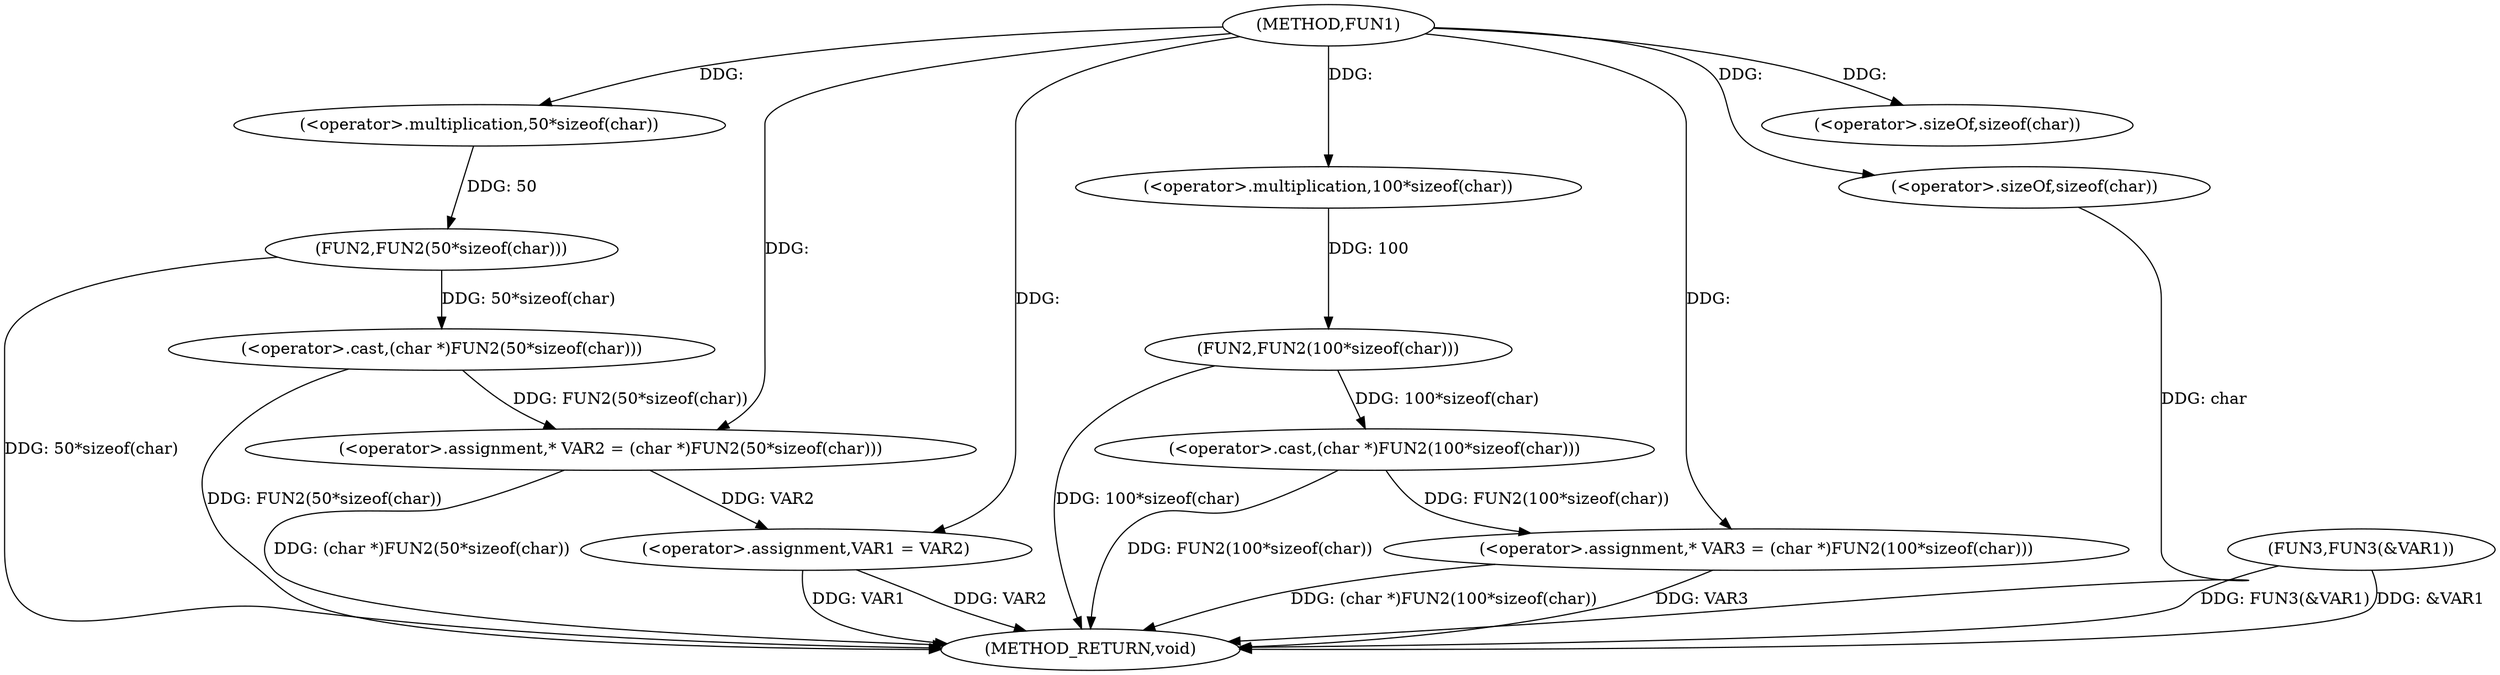 digraph FUN1 {  
"1000100" [label = "(METHOD,FUN1)" ]
"1000129" [label = "(METHOD_RETURN,void)" ]
"1000104" [label = "(<operator>.assignment,* VAR2 = (char *)FUN2(50*sizeof(char)))" ]
"1000106" [label = "(<operator>.cast,(char *)FUN2(50*sizeof(char)))" ]
"1000108" [label = "(FUN2,FUN2(50*sizeof(char)))" ]
"1000109" [label = "(<operator>.multiplication,50*sizeof(char))" ]
"1000111" [label = "(<operator>.sizeOf,sizeof(char))" ]
"1000114" [label = "(<operator>.assignment,* VAR3 = (char *)FUN2(100*sizeof(char)))" ]
"1000116" [label = "(<operator>.cast,(char *)FUN2(100*sizeof(char)))" ]
"1000118" [label = "(FUN2,FUN2(100*sizeof(char)))" ]
"1000119" [label = "(<operator>.multiplication,100*sizeof(char))" ]
"1000121" [label = "(<operator>.sizeOf,sizeof(char))" ]
"1000123" [label = "(<operator>.assignment,VAR1 = VAR2)" ]
"1000126" [label = "(FUN3,FUN3(&VAR1))" ]
  "1000126" -> "1000129"  [ label = "DDG: FUN3(&VAR1)"] 
  "1000123" -> "1000129"  [ label = "DDG: VAR2"] 
  "1000106" -> "1000129"  [ label = "DDG: FUN2(50*sizeof(char))"] 
  "1000126" -> "1000129"  [ label = "DDG: &VAR1"] 
  "1000116" -> "1000129"  [ label = "DDG: FUN2(100*sizeof(char))"] 
  "1000121" -> "1000129"  [ label = "DDG: char"] 
  "1000118" -> "1000129"  [ label = "DDG: 100*sizeof(char)"] 
  "1000114" -> "1000129"  [ label = "DDG: (char *)FUN2(100*sizeof(char))"] 
  "1000123" -> "1000129"  [ label = "DDG: VAR1"] 
  "1000114" -> "1000129"  [ label = "DDG: VAR3"] 
  "1000104" -> "1000129"  [ label = "DDG: (char *)FUN2(50*sizeof(char))"] 
  "1000108" -> "1000129"  [ label = "DDG: 50*sizeof(char)"] 
  "1000106" -> "1000104"  [ label = "DDG: FUN2(50*sizeof(char))"] 
  "1000100" -> "1000104"  [ label = "DDG: "] 
  "1000108" -> "1000106"  [ label = "DDG: 50*sizeof(char)"] 
  "1000109" -> "1000108"  [ label = "DDG: 50"] 
  "1000100" -> "1000109"  [ label = "DDG: "] 
  "1000100" -> "1000111"  [ label = "DDG: "] 
  "1000116" -> "1000114"  [ label = "DDG: FUN2(100*sizeof(char))"] 
  "1000100" -> "1000114"  [ label = "DDG: "] 
  "1000118" -> "1000116"  [ label = "DDG: 100*sizeof(char)"] 
  "1000119" -> "1000118"  [ label = "DDG: 100"] 
  "1000100" -> "1000119"  [ label = "DDG: "] 
  "1000100" -> "1000121"  [ label = "DDG: "] 
  "1000104" -> "1000123"  [ label = "DDG: VAR2"] 
  "1000100" -> "1000123"  [ label = "DDG: "] 
}
